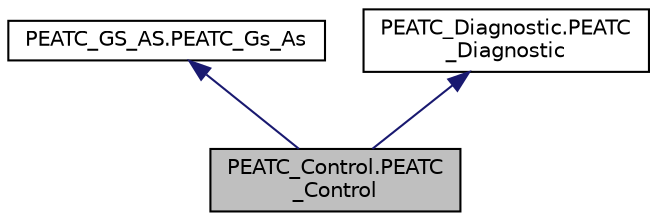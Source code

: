 digraph "PEATC_Control.PEATC_Control"
{
 // LATEX_PDF_SIZE
  edge [fontname="Helvetica",fontsize="10",labelfontname="Helvetica",labelfontsize="10"];
  node [fontname="Helvetica",fontsize="10",shape=record];
  Node1 [label="PEATC_Control.PEATC\l_Control",height=0.2,width=0.4,color="black", fillcolor="grey75", style="filled", fontcolor="black",tooltip="Controlador de la aplicación para obtener los datos crudos de las señales de PEATC,..."];
  Node2 -> Node1 [dir="back",color="midnightblue",fontsize="10",style="solid",fontname="Helvetica"];
  Node2 [label="PEATC_GS_AS.PEATC_Gs_As",height=0.2,width=0.4,color="black", fillcolor="white", style="filled",URL="$class_p_e_a_t_c___g_s___a_s_1_1_p_e_a_t_c___gs___as.html",tooltip="Driver para el sistema Generate Signal, Analog Signal."];
  Node3 -> Node1 [dir="back",color="midnightblue",fontsize="10",style="solid",fontname="Helvetica"];
  Node3 [label="PEATC_Diagnostic.PEATC\l_Diagnostic",height=0.2,width=0.4,color="black", fillcolor="white", style="filled",URL="$class_p_e_a_t_c___diagnostic_1_1_p_e_a_t_c___diagnostic.html",tooltip="Driver para el sistema donde se implementa la red neuronal."];
}
